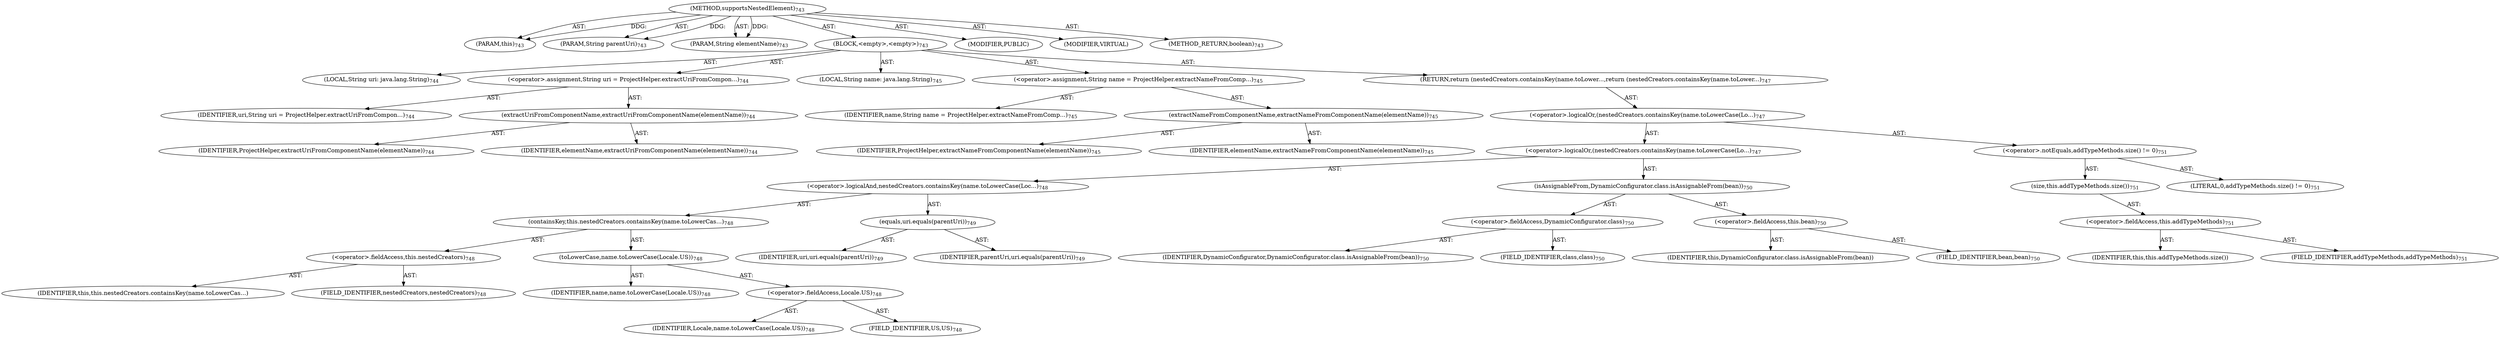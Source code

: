 digraph "supportsNestedElement" {  
"111669149707" [label = <(METHOD,supportsNestedElement)<SUB>743</SUB>> ]
"115964117082" [label = <(PARAM,this)<SUB>743</SUB>> ]
"115964117083" [label = <(PARAM,String parentUri)<SUB>743</SUB>> ]
"115964117084" [label = <(PARAM,String elementName)<SUB>743</SUB>> ]
"25769803855" [label = <(BLOCK,&lt;empty&gt;,&lt;empty&gt;)<SUB>743</SUB>> ]
"94489280564" [label = <(LOCAL,String uri: java.lang.String)<SUB>744</SUB>> ]
"30064771482" [label = <(&lt;operator&gt;.assignment,String uri = ProjectHelper.extractUriFromCompon...)<SUB>744</SUB>> ]
"68719477176" [label = <(IDENTIFIER,uri,String uri = ProjectHelper.extractUriFromCompon...)<SUB>744</SUB>> ]
"30064771483" [label = <(extractUriFromComponentName,extractUriFromComponentName(elementName))<SUB>744</SUB>> ]
"68719477177" [label = <(IDENTIFIER,ProjectHelper,extractUriFromComponentName(elementName))<SUB>744</SUB>> ]
"68719477178" [label = <(IDENTIFIER,elementName,extractUriFromComponentName(elementName))<SUB>744</SUB>> ]
"94489280565" [label = <(LOCAL,String name: java.lang.String)<SUB>745</SUB>> ]
"30064771484" [label = <(&lt;operator&gt;.assignment,String name = ProjectHelper.extractNameFromComp...)<SUB>745</SUB>> ]
"68719477179" [label = <(IDENTIFIER,name,String name = ProjectHelper.extractNameFromComp...)<SUB>745</SUB>> ]
"30064771485" [label = <(extractNameFromComponentName,extractNameFromComponentName(elementName))<SUB>745</SUB>> ]
"68719477180" [label = <(IDENTIFIER,ProjectHelper,extractNameFromComponentName(elementName))<SUB>745</SUB>> ]
"68719477181" [label = <(IDENTIFIER,elementName,extractNameFromComponentName(elementName))<SUB>745</SUB>> ]
"146028888075" [label = <(RETURN,return (nestedCreators.containsKey(name.toLower...,return (nestedCreators.containsKey(name.toLower...)<SUB>747</SUB>> ]
"30064771486" [label = <(&lt;operator&gt;.logicalOr,(nestedCreators.containsKey(name.toLowerCase(Lo...)<SUB>747</SUB>> ]
"30064771487" [label = <(&lt;operator&gt;.logicalOr,(nestedCreators.containsKey(name.toLowerCase(Lo...)<SUB>747</SUB>> ]
"30064771488" [label = <(&lt;operator&gt;.logicalAnd,nestedCreators.containsKey(name.toLowerCase(Loc...)<SUB>748</SUB>> ]
"30064771489" [label = <(containsKey,this.nestedCreators.containsKey(name.toLowerCas...)<SUB>748</SUB>> ]
"30064771490" [label = <(&lt;operator&gt;.fieldAccess,this.nestedCreators)<SUB>748</SUB>> ]
"68719477182" [label = <(IDENTIFIER,this,this.nestedCreators.containsKey(name.toLowerCas...)> ]
"55834574921" [label = <(FIELD_IDENTIFIER,nestedCreators,nestedCreators)<SUB>748</SUB>> ]
"30064771491" [label = <(toLowerCase,name.toLowerCase(Locale.US))<SUB>748</SUB>> ]
"68719477183" [label = <(IDENTIFIER,name,name.toLowerCase(Locale.US))<SUB>748</SUB>> ]
"30064771492" [label = <(&lt;operator&gt;.fieldAccess,Locale.US)<SUB>748</SUB>> ]
"68719477184" [label = <(IDENTIFIER,Locale,name.toLowerCase(Locale.US))<SUB>748</SUB>> ]
"55834574922" [label = <(FIELD_IDENTIFIER,US,US)<SUB>748</SUB>> ]
"30064771493" [label = <(equals,uri.equals(parentUri))<SUB>749</SUB>> ]
"68719477185" [label = <(IDENTIFIER,uri,uri.equals(parentUri))<SUB>749</SUB>> ]
"68719477186" [label = <(IDENTIFIER,parentUri,uri.equals(parentUri))<SUB>749</SUB>> ]
"30064771494" [label = <(isAssignableFrom,DynamicConfigurator.class.isAssignableFrom(bean))<SUB>750</SUB>> ]
"30064771495" [label = <(&lt;operator&gt;.fieldAccess,DynamicConfigurator.class)<SUB>750</SUB>> ]
"68719477187" [label = <(IDENTIFIER,DynamicConfigurator,DynamicConfigurator.class.isAssignableFrom(bean))<SUB>750</SUB>> ]
"55834574923" [label = <(FIELD_IDENTIFIER,class,class)<SUB>750</SUB>> ]
"30064771496" [label = <(&lt;operator&gt;.fieldAccess,this.bean)<SUB>750</SUB>> ]
"68719477188" [label = <(IDENTIFIER,this,DynamicConfigurator.class.isAssignableFrom(bean))> ]
"55834574924" [label = <(FIELD_IDENTIFIER,bean,bean)<SUB>750</SUB>> ]
"30064771497" [label = <(&lt;operator&gt;.notEquals,addTypeMethods.size() != 0)<SUB>751</SUB>> ]
"30064771498" [label = <(size,this.addTypeMethods.size())<SUB>751</SUB>> ]
"30064771499" [label = <(&lt;operator&gt;.fieldAccess,this.addTypeMethods)<SUB>751</SUB>> ]
"68719477189" [label = <(IDENTIFIER,this,this.addTypeMethods.size())> ]
"55834574925" [label = <(FIELD_IDENTIFIER,addTypeMethods,addTypeMethods)<SUB>751</SUB>> ]
"90194313286" [label = <(LITERAL,0,addTypeMethods.size() != 0)<SUB>751</SUB>> ]
"133143986209" [label = <(MODIFIER,PUBLIC)> ]
"133143986210" [label = <(MODIFIER,VIRTUAL)> ]
"128849018891" [label = <(METHOD_RETURN,boolean)<SUB>743</SUB>> ]
  "111669149707" -> "115964117082"  [ label = "AST: "] 
  "111669149707" -> "115964117083"  [ label = "AST: "] 
  "111669149707" -> "115964117084"  [ label = "AST: "] 
  "111669149707" -> "25769803855"  [ label = "AST: "] 
  "111669149707" -> "133143986209"  [ label = "AST: "] 
  "111669149707" -> "133143986210"  [ label = "AST: "] 
  "111669149707" -> "128849018891"  [ label = "AST: "] 
  "25769803855" -> "94489280564"  [ label = "AST: "] 
  "25769803855" -> "30064771482"  [ label = "AST: "] 
  "25769803855" -> "94489280565"  [ label = "AST: "] 
  "25769803855" -> "30064771484"  [ label = "AST: "] 
  "25769803855" -> "146028888075"  [ label = "AST: "] 
  "30064771482" -> "68719477176"  [ label = "AST: "] 
  "30064771482" -> "30064771483"  [ label = "AST: "] 
  "30064771483" -> "68719477177"  [ label = "AST: "] 
  "30064771483" -> "68719477178"  [ label = "AST: "] 
  "30064771484" -> "68719477179"  [ label = "AST: "] 
  "30064771484" -> "30064771485"  [ label = "AST: "] 
  "30064771485" -> "68719477180"  [ label = "AST: "] 
  "30064771485" -> "68719477181"  [ label = "AST: "] 
  "146028888075" -> "30064771486"  [ label = "AST: "] 
  "30064771486" -> "30064771487"  [ label = "AST: "] 
  "30064771486" -> "30064771497"  [ label = "AST: "] 
  "30064771487" -> "30064771488"  [ label = "AST: "] 
  "30064771487" -> "30064771494"  [ label = "AST: "] 
  "30064771488" -> "30064771489"  [ label = "AST: "] 
  "30064771488" -> "30064771493"  [ label = "AST: "] 
  "30064771489" -> "30064771490"  [ label = "AST: "] 
  "30064771489" -> "30064771491"  [ label = "AST: "] 
  "30064771490" -> "68719477182"  [ label = "AST: "] 
  "30064771490" -> "55834574921"  [ label = "AST: "] 
  "30064771491" -> "68719477183"  [ label = "AST: "] 
  "30064771491" -> "30064771492"  [ label = "AST: "] 
  "30064771492" -> "68719477184"  [ label = "AST: "] 
  "30064771492" -> "55834574922"  [ label = "AST: "] 
  "30064771493" -> "68719477185"  [ label = "AST: "] 
  "30064771493" -> "68719477186"  [ label = "AST: "] 
  "30064771494" -> "30064771495"  [ label = "AST: "] 
  "30064771494" -> "30064771496"  [ label = "AST: "] 
  "30064771495" -> "68719477187"  [ label = "AST: "] 
  "30064771495" -> "55834574923"  [ label = "AST: "] 
  "30064771496" -> "68719477188"  [ label = "AST: "] 
  "30064771496" -> "55834574924"  [ label = "AST: "] 
  "30064771497" -> "30064771498"  [ label = "AST: "] 
  "30064771497" -> "90194313286"  [ label = "AST: "] 
  "30064771498" -> "30064771499"  [ label = "AST: "] 
  "30064771499" -> "68719477189"  [ label = "AST: "] 
  "30064771499" -> "55834574925"  [ label = "AST: "] 
  "111669149707" -> "115964117082"  [ label = "DDG: "] 
  "111669149707" -> "115964117083"  [ label = "DDG: "] 
  "111669149707" -> "115964117084"  [ label = "DDG: "] 
}

